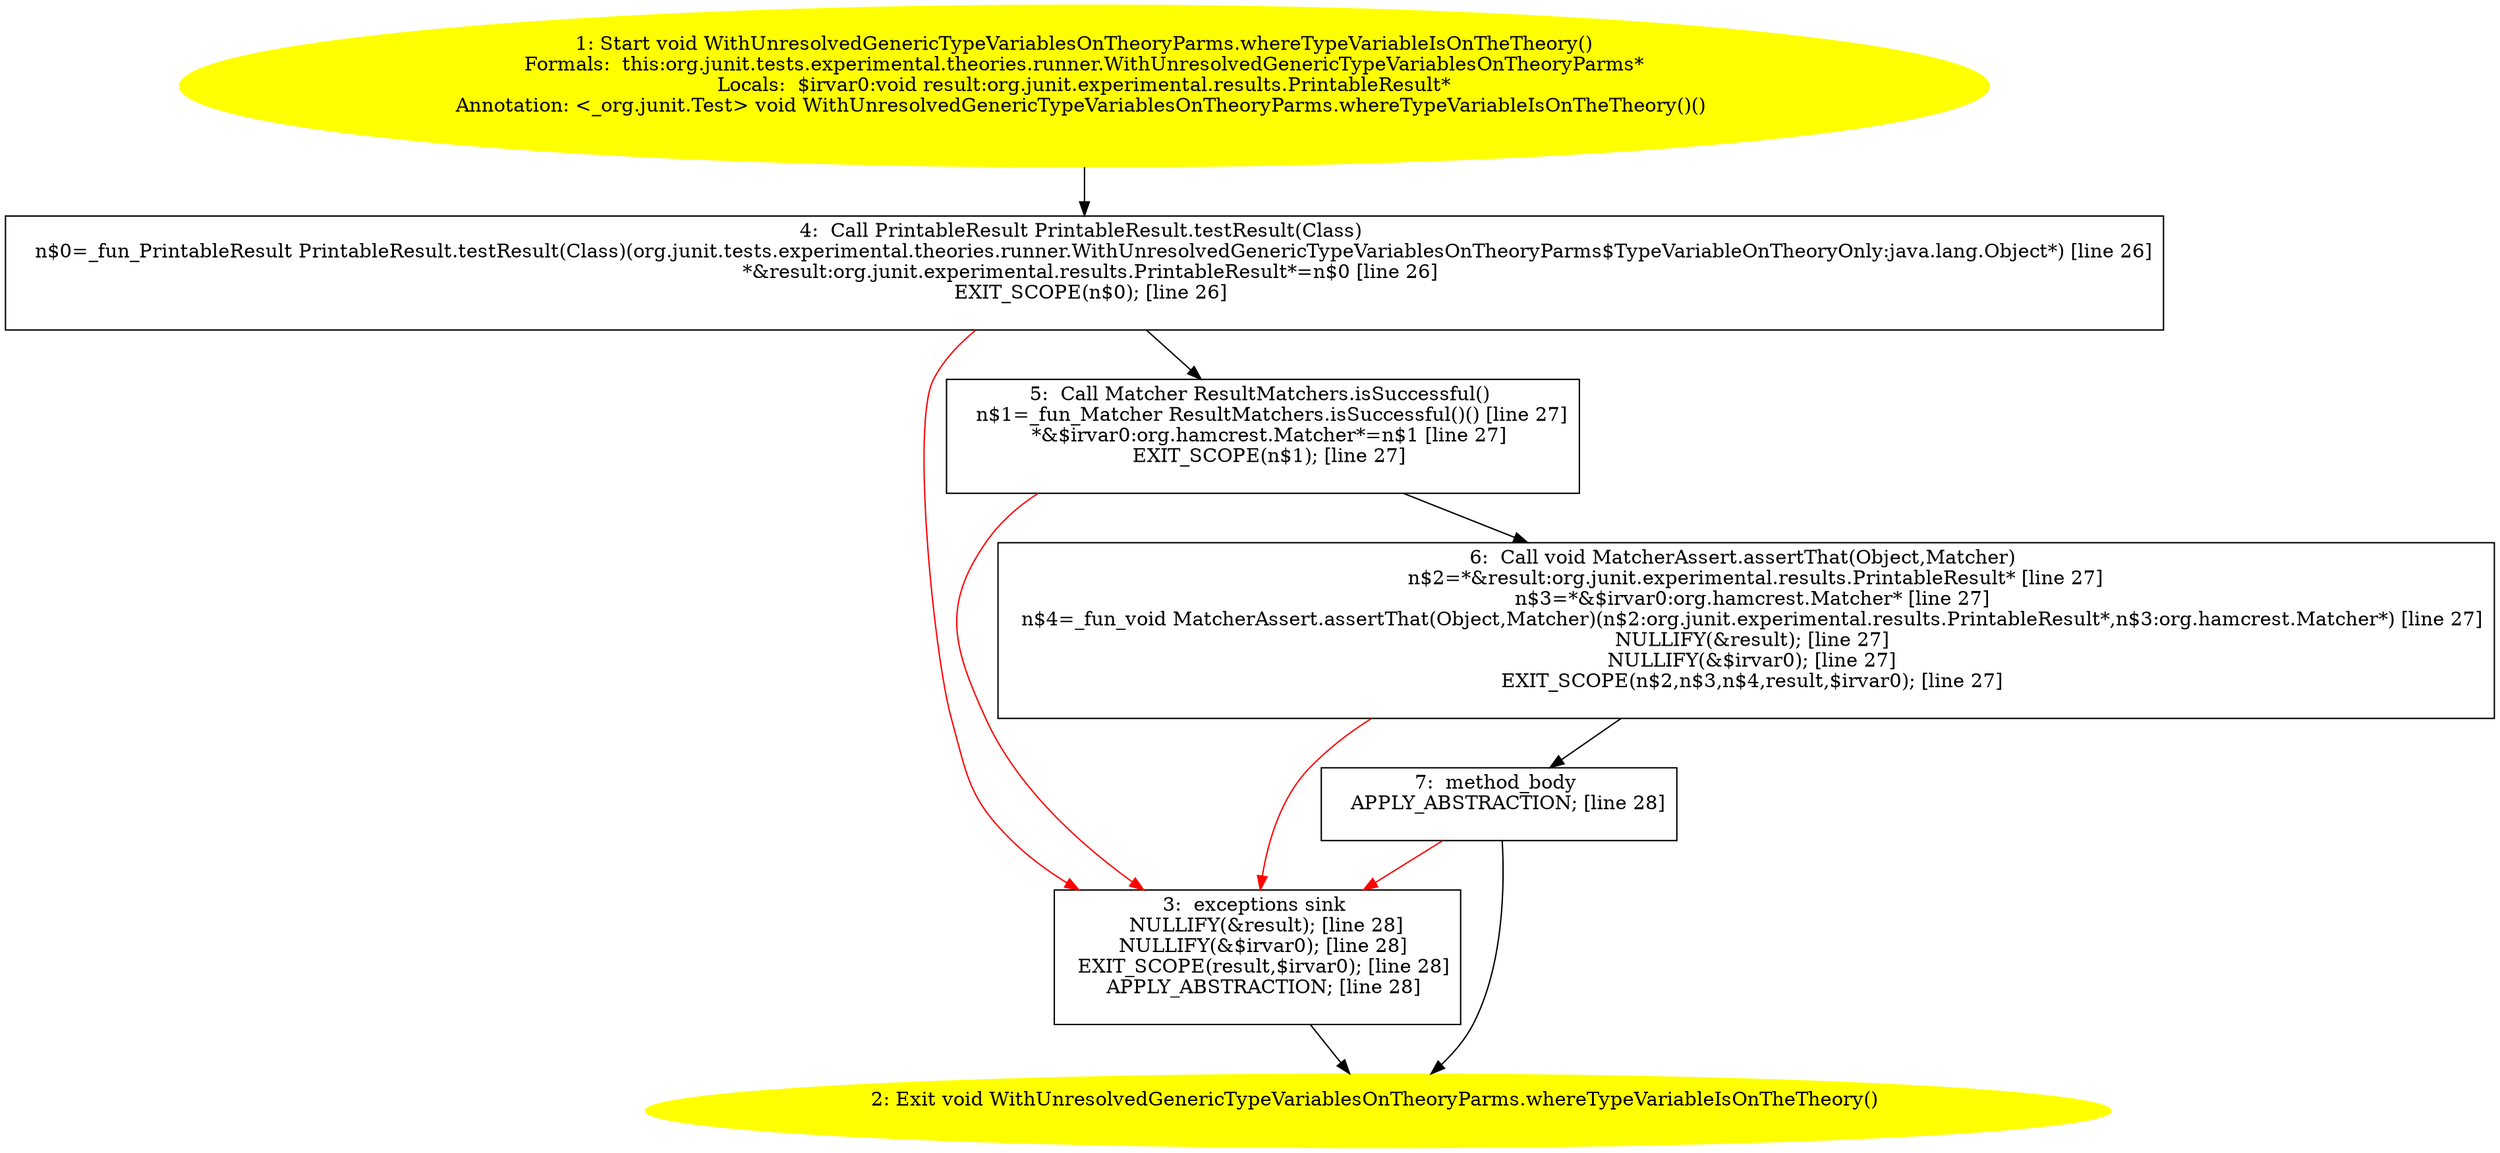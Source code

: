 /* @generated */
digraph cfg {
"org.junit.tests.experimental.theories.runner.WithUnresolvedGenericTypeVariablesOnTheoryParms.whereTy.49a0e07ede858ed71e23fdda1ef10687_1" [label="1: Start void WithUnresolvedGenericTypeVariablesOnTheoryParms.whereTypeVariableIsOnTheTheory()\nFormals:  this:org.junit.tests.experimental.theories.runner.WithUnresolvedGenericTypeVariablesOnTheoryParms*\nLocals:  $irvar0:void result:org.junit.experimental.results.PrintableResult*\nAnnotation: <_org.junit.Test> void WithUnresolvedGenericTypeVariablesOnTheoryParms.whereTypeVariableIsOnTheTheory()() \n  " color=yellow style=filled]
	

	 "org.junit.tests.experimental.theories.runner.WithUnresolvedGenericTypeVariablesOnTheoryParms.whereTy.49a0e07ede858ed71e23fdda1ef10687_1" -> "org.junit.tests.experimental.theories.runner.WithUnresolvedGenericTypeVariablesOnTheoryParms.whereTy.49a0e07ede858ed71e23fdda1ef10687_4" ;
"org.junit.tests.experimental.theories.runner.WithUnresolvedGenericTypeVariablesOnTheoryParms.whereTy.49a0e07ede858ed71e23fdda1ef10687_2" [label="2: Exit void WithUnresolvedGenericTypeVariablesOnTheoryParms.whereTypeVariableIsOnTheTheory() \n  " color=yellow style=filled]
	

"org.junit.tests.experimental.theories.runner.WithUnresolvedGenericTypeVariablesOnTheoryParms.whereTy.49a0e07ede858ed71e23fdda1ef10687_3" [label="3:  exceptions sink \n   NULLIFY(&result); [line 28]\n  NULLIFY(&$irvar0); [line 28]\n  EXIT_SCOPE(result,$irvar0); [line 28]\n  APPLY_ABSTRACTION; [line 28]\n " shape="box"]
	

	 "org.junit.tests.experimental.theories.runner.WithUnresolvedGenericTypeVariablesOnTheoryParms.whereTy.49a0e07ede858ed71e23fdda1ef10687_3" -> "org.junit.tests.experimental.theories.runner.WithUnresolvedGenericTypeVariablesOnTheoryParms.whereTy.49a0e07ede858ed71e23fdda1ef10687_2" ;
"org.junit.tests.experimental.theories.runner.WithUnresolvedGenericTypeVariablesOnTheoryParms.whereTy.49a0e07ede858ed71e23fdda1ef10687_4" [label="4:  Call PrintableResult PrintableResult.testResult(Class) \n   n$0=_fun_PrintableResult PrintableResult.testResult(Class)(org.junit.tests.experimental.theories.runner.WithUnresolvedGenericTypeVariablesOnTheoryParms$TypeVariableOnTheoryOnly:java.lang.Object*) [line 26]\n  *&result:org.junit.experimental.results.PrintableResult*=n$0 [line 26]\n  EXIT_SCOPE(n$0); [line 26]\n " shape="box"]
	

	 "org.junit.tests.experimental.theories.runner.WithUnresolvedGenericTypeVariablesOnTheoryParms.whereTy.49a0e07ede858ed71e23fdda1ef10687_4" -> "org.junit.tests.experimental.theories.runner.WithUnresolvedGenericTypeVariablesOnTheoryParms.whereTy.49a0e07ede858ed71e23fdda1ef10687_5" ;
	 "org.junit.tests.experimental.theories.runner.WithUnresolvedGenericTypeVariablesOnTheoryParms.whereTy.49a0e07ede858ed71e23fdda1ef10687_4" -> "org.junit.tests.experimental.theories.runner.WithUnresolvedGenericTypeVariablesOnTheoryParms.whereTy.49a0e07ede858ed71e23fdda1ef10687_3" [color="red" ];
"org.junit.tests.experimental.theories.runner.WithUnresolvedGenericTypeVariablesOnTheoryParms.whereTy.49a0e07ede858ed71e23fdda1ef10687_5" [label="5:  Call Matcher ResultMatchers.isSuccessful() \n   n$1=_fun_Matcher ResultMatchers.isSuccessful()() [line 27]\n  *&$irvar0:org.hamcrest.Matcher*=n$1 [line 27]\n  EXIT_SCOPE(n$1); [line 27]\n " shape="box"]
	

	 "org.junit.tests.experimental.theories.runner.WithUnresolvedGenericTypeVariablesOnTheoryParms.whereTy.49a0e07ede858ed71e23fdda1ef10687_5" -> "org.junit.tests.experimental.theories.runner.WithUnresolvedGenericTypeVariablesOnTheoryParms.whereTy.49a0e07ede858ed71e23fdda1ef10687_6" ;
	 "org.junit.tests.experimental.theories.runner.WithUnresolvedGenericTypeVariablesOnTheoryParms.whereTy.49a0e07ede858ed71e23fdda1ef10687_5" -> "org.junit.tests.experimental.theories.runner.WithUnresolvedGenericTypeVariablesOnTheoryParms.whereTy.49a0e07ede858ed71e23fdda1ef10687_3" [color="red" ];
"org.junit.tests.experimental.theories.runner.WithUnresolvedGenericTypeVariablesOnTheoryParms.whereTy.49a0e07ede858ed71e23fdda1ef10687_6" [label="6:  Call void MatcherAssert.assertThat(Object,Matcher) \n   n$2=*&result:org.junit.experimental.results.PrintableResult* [line 27]\n  n$3=*&$irvar0:org.hamcrest.Matcher* [line 27]\n  n$4=_fun_void MatcherAssert.assertThat(Object,Matcher)(n$2:org.junit.experimental.results.PrintableResult*,n$3:org.hamcrest.Matcher*) [line 27]\n  NULLIFY(&result); [line 27]\n  NULLIFY(&$irvar0); [line 27]\n  EXIT_SCOPE(n$2,n$3,n$4,result,$irvar0); [line 27]\n " shape="box"]
	

	 "org.junit.tests.experimental.theories.runner.WithUnresolvedGenericTypeVariablesOnTheoryParms.whereTy.49a0e07ede858ed71e23fdda1ef10687_6" -> "org.junit.tests.experimental.theories.runner.WithUnresolvedGenericTypeVariablesOnTheoryParms.whereTy.49a0e07ede858ed71e23fdda1ef10687_7" ;
	 "org.junit.tests.experimental.theories.runner.WithUnresolvedGenericTypeVariablesOnTheoryParms.whereTy.49a0e07ede858ed71e23fdda1ef10687_6" -> "org.junit.tests.experimental.theories.runner.WithUnresolvedGenericTypeVariablesOnTheoryParms.whereTy.49a0e07ede858ed71e23fdda1ef10687_3" [color="red" ];
"org.junit.tests.experimental.theories.runner.WithUnresolvedGenericTypeVariablesOnTheoryParms.whereTy.49a0e07ede858ed71e23fdda1ef10687_7" [label="7:  method_body \n   APPLY_ABSTRACTION; [line 28]\n " shape="box"]
	

	 "org.junit.tests.experimental.theories.runner.WithUnresolvedGenericTypeVariablesOnTheoryParms.whereTy.49a0e07ede858ed71e23fdda1ef10687_7" -> "org.junit.tests.experimental.theories.runner.WithUnresolvedGenericTypeVariablesOnTheoryParms.whereTy.49a0e07ede858ed71e23fdda1ef10687_2" ;
	 "org.junit.tests.experimental.theories.runner.WithUnresolvedGenericTypeVariablesOnTheoryParms.whereTy.49a0e07ede858ed71e23fdda1ef10687_7" -> "org.junit.tests.experimental.theories.runner.WithUnresolvedGenericTypeVariablesOnTheoryParms.whereTy.49a0e07ede858ed71e23fdda1ef10687_3" [color="red" ];
}

